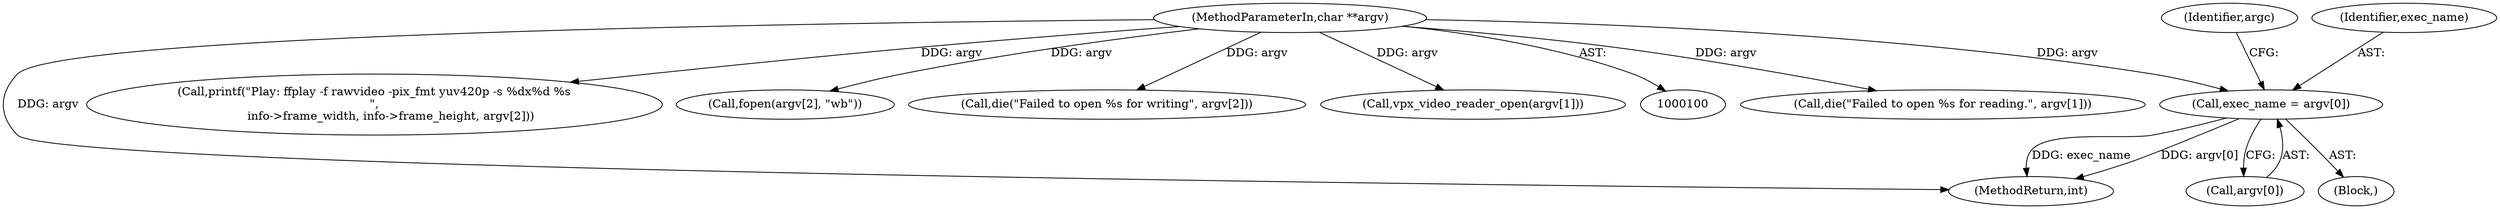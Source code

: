 digraph "0_Android_5a9753fca56f0eeb9f61e342b2fccffc364f9426_3@array" {
"1000126" [label="(Call,exec_name = argv[0])"];
"1000102" [label="(MethodParameterIn,char **argv)"];
"1000133" [label="(Identifier,argc)"];
"1000146" [label="(Call,die(\"Failed to open %s for reading.\", argv[1]))"];
"1000103" [label="(Block,)"];
"1000330" [label="(MethodReturn,int)"];
"1000313" [label="(Call,printf(\"Play: ffplay -f rawvideo -pix_fmt yuv420p -s %dx%d %s\n\",\n         info->frame_width, info->frame_height, argv[2]))"];
"1000127" [label="(Identifier,exec_name)"];
"1000155" [label="(Call,fopen(argv[2], \"wb\"))"];
"1000160" [label="(Call,die(\"Failed to open %s for writing\", argv[2]))"];
"1000102" [label="(MethodParameterIn,char **argv)"];
"1000128" [label="(Call,argv[0])"];
"1000126" [label="(Call,exec_name = argv[0])"];
"1000139" [label="(Call,vpx_video_reader_open(argv[1]))"];
"1000126" -> "1000103"  [label="AST: "];
"1000126" -> "1000128"  [label="CFG: "];
"1000127" -> "1000126"  [label="AST: "];
"1000128" -> "1000126"  [label="AST: "];
"1000133" -> "1000126"  [label="CFG: "];
"1000126" -> "1000330"  [label="DDG: exec_name"];
"1000126" -> "1000330"  [label="DDG: argv[0]"];
"1000102" -> "1000126"  [label="DDG: argv"];
"1000102" -> "1000100"  [label="AST: "];
"1000102" -> "1000330"  [label="DDG: argv"];
"1000102" -> "1000139"  [label="DDG: argv"];
"1000102" -> "1000146"  [label="DDG: argv"];
"1000102" -> "1000155"  [label="DDG: argv"];
"1000102" -> "1000160"  [label="DDG: argv"];
"1000102" -> "1000313"  [label="DDG: argv"];
}
